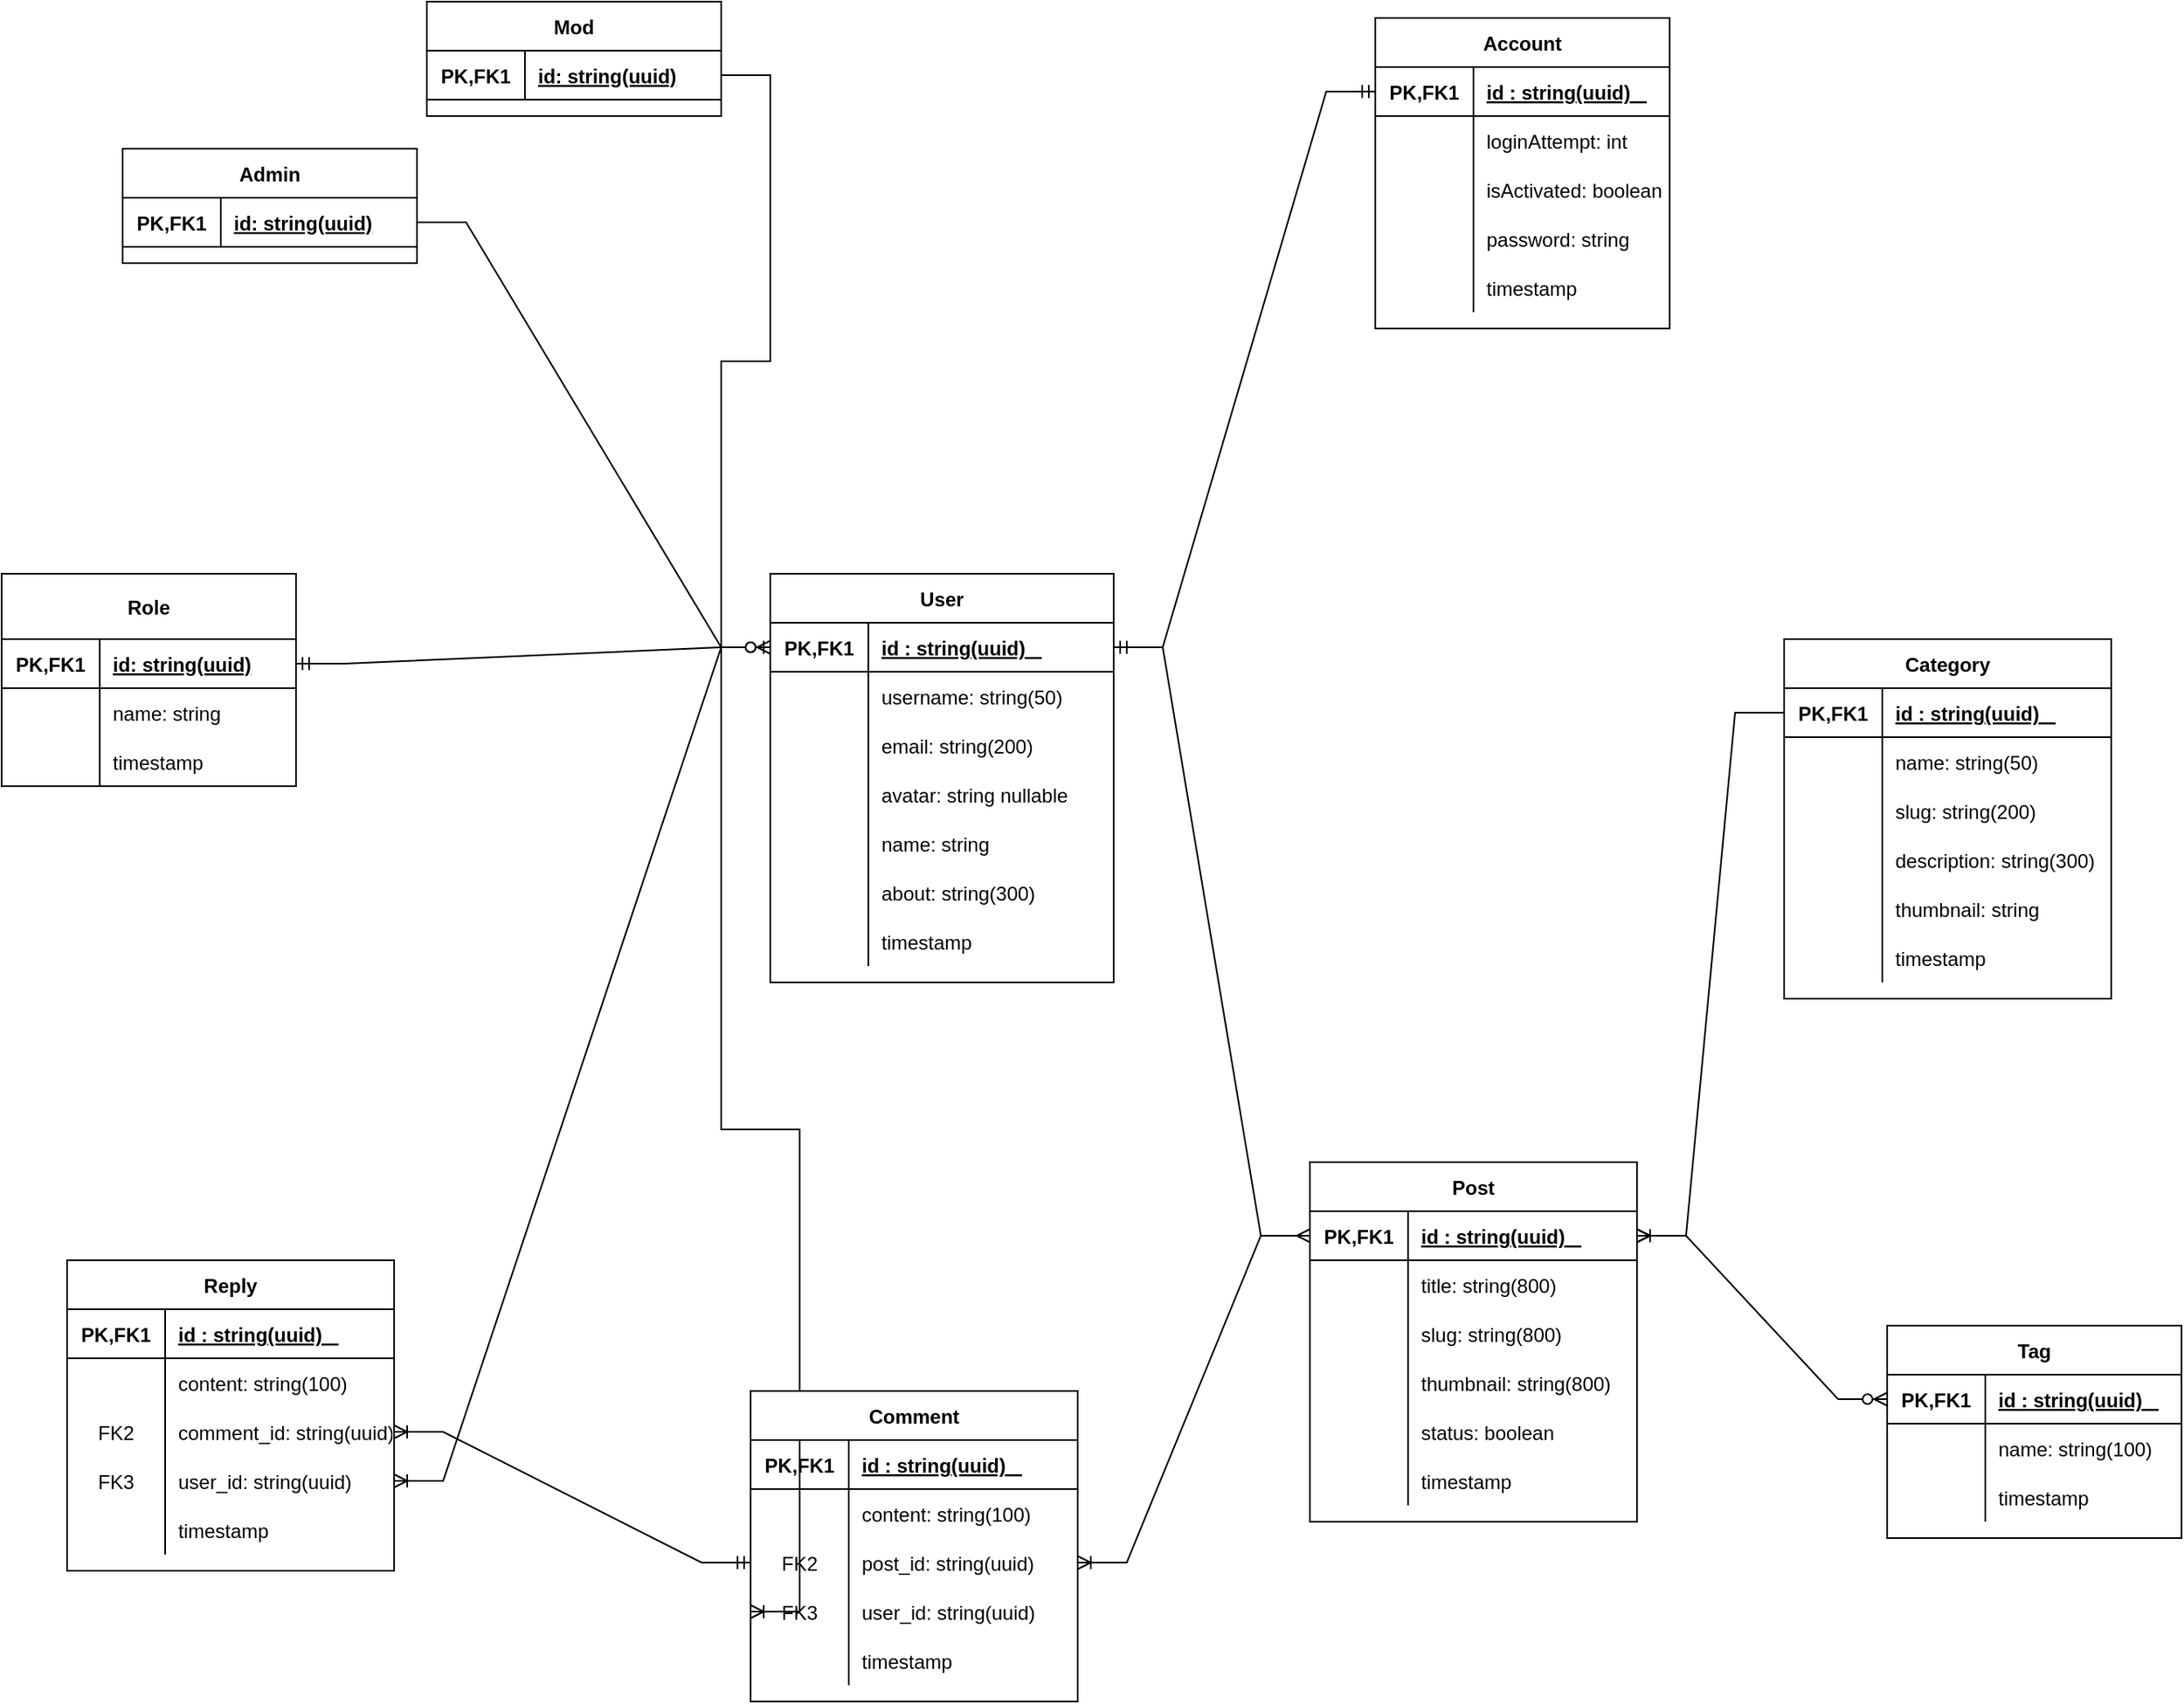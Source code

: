 <mxfile version="15.4.3" type="github">
  <diagram id="C5RBs43oDa-KdzZeNtuy" name="Auth">
    <mxGraphModel dx="253" dy="773" grid="1" gridSize="10" guides="1" tooltips="1" connect="1" arrows="1" fold="1" page="1" pageScale="1" pageWidth="1169" pageHeight="1654" background="none" math="0" shadow="0">
      <root>
        <mxCell id="WIyWlLk6GJQsqaUBKTNV-0" />
        <mxCell id="WIyWlLk6GJQsqaUBKTNV-1" parent="WIyWlLk6GJQsqaUBKTNV-0" />
        <mxCell id="zjkfAK5zAED2k3VXuYGm-22" value="" style="edgeStyle=entityRelationEdgeStyle;fontSize=12;html=1;endArrow=ERoneToMany;rounded=0;entryX=1;entryY=0.5;entryDx=0;entryDy=0;exitX=0;exitY=0.5;exitDx=0;exitDy=0;" parent="WIyWlLk6GJQsqaUBKTNV-1" target="OC72fkWqHozKOwmbeTeG-244" edge="1" source="OC72fkWqHozKOwmbeTeG-256">
          <mxGeometry width="100" height="100" relative="1" as="geometry">
            <mxPoint x="1940" y="770" as="sourcePoint" />
            <mxPoint x="1860" y="1150" as="targetPoint" />
          </mxGeometry>
        </mxCell>
        <mxCell id="zjkfAK5zAED2k3VXuYGm-23" value="" style="edgeStyle=entityRelationEdgeStyle;fontSize=12;html=1;endArrow=ERoneToMany;rounded=0;exitX=0;exitY=0.5;exitDx=0;exitDy=0;entryX=0;entryY=0.5;entryDx=0;entryDy=0;" parent="WIyWlLk6GJQsqaUBKTNV-1" source="OC72fkWqHozKOwmbeTeG-256" target="OC72fkWqHozKOwmbeTeG-228" edge="1">
          <mxGeometry width="100" height="100" relative="1" as="geometry">
            <mxPoint x="2128.96" y="878.208" as="sourcePoint" />
            <mxPoint x="2220" y="1350" as="targetPoint" />
          </mxGeometry>
        </mxCell>
        <mxCell id="zjkfAK5zAED2k3VXuYGm-24" value="" style="edgeStyle=entityRelationEdgeStyle;fontSize=12;html=1;endArrow=ERoneToMany;rounded=0;entryX=1;entryY=0.5;entryDx=0;entryDy=0;exitX=0;exitY=0.5;exitDx=0;exitDy=0;" parent="WIyWlLk6GJQsqaUBKTNV-1" source="OC72fkWqHozKOwmbeTeG-197" target="OC72fkWqHozKOwmbeTeG-225" edge="1">
          <mxGeometry width="100" height="100" relative="1" as="geometry">
            <mxPoint x="2440" y="1050" as="sourcePoint" />
            <mxPoint x="2361.76" y="1234.188" as="targetPoint" />
          </mxGeometry>
        </mxCell>
        <mxCell id="zjkfAK5zAED2k3VXuYGm-25" value="" style="edgeStyle=entityRelationEdgeStyle;fontSize=12;html=1;endArrow=ERoneToMany;startArrow=ERzeroToMany;rounded=0;entryX=1;entryY=0.5;entryDx=0;entryDy=0;exitX=0;exitY=0.5;exitDx=0;exitDy=0;" parent="WIyWlLk6GJQsqaUBKTNV-1" source="OC72fkWqHozKOwmbeTeG-184" target="OC72fkWqHozKOwmbeTeG-197" edge="1">
          <mxGeometry width="100" height="100" relative="1" as="geometry">
            <mxPoint x="2810" y="1163" as="sourcePoint" />
            <mxPoint x="2560" y="1117" as="targetPoint" />
          </mxGeometry>
        </mxCell>
        <mxCell id="zjkfAK5zAED2k3VXuYGm-26" value="" style="edgeStyle=entityRelationEdgeStyle;fontSize=12;html=1;endArrow=ERoneToMany;rounded=0;exitX=0;exitY=0.5;exitDx=0;exitDy=0;entryX=1;entryY=0.5;entryDx=0;entryDy=0;" parent="WIyWlLk6GJQsqaUBKTNV-1" source="OC72fkWqHozKOwmbeTeG-110" target="OC72fkWqHozKOwmbeTeG-197" edge="1">
          <mxGeometry width="100" height="100" relative="1" as="geometry">
            <mxPoint x="2750" y="835" as="sourcePoint" />
            <mxPoint x="2560" y="1091" as="targetPoint" />
          </mxGeometry>
        </mxCell>
        <mxCell id="zjkfAK5zAED2k3VXuYGm-27" value="" style="edgeStyle=entityRelationEdgeStyle;fontSize=12;html=1;endArrow=ERmany;rounded=0;exitX=1;exitY=0.5;exitDx=0;exitDy=0;entryX=0;entryY=0.5;entryDx=0;entryDy=0;" parent="WIyWlLk6GJQsqaUBKTNV-1" source="OC72fkWqHozKOwmbeTeG-256" target="OC72fkWqHozKOwmbeTeG-197" edge="1">
          <mxGeometry width="100" height="100" relative="1" as="geometry">
            <mxPoint x="2220" y="829" as="sourcePoint" />
            <mxPoint x="2485" y="1000" as="targetPoint" />
          </mxGeometry>
        </mxCell>
        <mxCell id="zjkfAK5zAED2k3VXuYGm-28" value="" style="edgeStyle=entityRelationEdgeStyle;fontSize=12;html=1;endArrow=ERzeroToOne;endFill=1;rounded=0;entryX=0;entryY=0.5;entryDx=0;entryDy=0;exitX=1;exitY=0.5;exitDx=0;exitDy=0;" parent="WIyWlLk6GJQsqaUBKTNV-1" source="OC72fkWqHozKOwmbeTeG-132" target="OC72fkWqHozKOwmbeTeG-256" edge="1">
          <mxGeometry width="100" height="100" relative="1" as="geometry">
            <mxPoint x="1920" y="415" as="sourcePoint" />
            <mxPoint x="2063.36" y="687.794" as="targetPoint" />
          </mxGeometry>
        </mxCell>
        <mxCell id="zjkfAK5zAED2k3VXuYGm-29" value="" style="edgeStyle=entityRelationEdgeStyle;fontSize=12;html=1;endArrow=ERzeroToOne;endFill=1;rounded=0;exitX=1;exitY=0.5;exitDx=0;exitDy=0;entryX=0;entryY=0.5;entryDx=0;entryDy=0;" parent="WIyWlLk6GJQsqaUBKTNV-1" source="OC72fkWqHozKOwmbeTeG-145" target="OC72fkWqHozKOwmbeTeG-256" edge="1">
          <mxGeometry width="100" height="100" relative="1" as="geometry">
            <mxPoint x="2160" y="380" as="sourcePoint" />
            <mxPoint x="2140" y="660" as="targetPoint" />
          </mxGeometry>
        </mxCell>
        <mxCell id="zjkfAK5zAED2k3VXuYGm-30" value="" style="edgeStyle=entityRelationEdgeStyle;fontSize=12;html=1;endArrow=ERmandOne;startArrow=ERmandOne;rounded=0;entryX=0;entryY=0.5;entryDx=0;entryDy=0;" parent="WIyWlLk6GJQsqaUBKTNV-1" source="OC72fkWqHozKOwmbeTeG-256" edge="1" target="OC72fkWqHozKOwmbeTeG-152">
          <mxGeometry width="100" height="100" relative="1" as="geometry">
            <mxPoint x="2221.76" y="738.208" as="sourcePoint" />
            <mxPoint x="2470" y="370" as="targetPoint" />
          </mxGeometry>
        </mxCell>
        <mxCell id="OC72fkWqHozKOwmbeTeG-26" value="" style="edgeStyle=entityRelationEdgeStyle;fontSize=12;html=1;endArrow=ERzeroToMany;startArrow=ERmandOne;rounded=0;exitX=1;exitY=0.5;exitDx=0;exitDy=0;entryX=0;entryY=0.5;entryDx=0;entryDy=0;" edge="1" parent="WIyWlLk6GJQsqaUBKTNV-1" source="OC72fkWqHozKOwmbeTeG-171" target="OC72fkWqHozKOwmbeTeG-256">
          <mxGeometry width="100" height="100" relative="1" as="geometry">
            <mxPoint x="1940" y="585" as="sourcePoint" />
            <mxPoint x="2060" y="699" as="targetPoint" />
          </mxGeometry>
        </mxCell>
        <mxCell id="OC72fkWqHozKOwmbeTeG-106" value="Category" style="shape=table;startSize=30;container=1;collapsible=1;childLayout=tableLayout;fixedRows=1;rowLines=0;fontStyle=1;align=center;resizeLast=1;" vertex="1" parent="WIyWlLk6GJQsqaUBKTNV-1">
          <mxGeometry x="2770" y="650" width="200" height="220" as="geometry" />
        </mxCell>
        <mxCell id="OC72fkWqHozKOwmbeTeG-110" value="" style="shape=partialRectangle;collapsible=0;dropTarget=0;pointerEvents=0;fillColor=none;top=0;left=0;bottom=1;right=0;points=[[0,0.5],[1,0.5]];portConstraint=eastwest;" vertex="1" parent="OC72fkWqHozKOwmbeTeG-106">
          <mxGeometry y="30" width="200" height="30" as="geometry" />
        </mxCell>
        <mxCell id="OC72fkWqHozKOwmbeTeG-111" value="PK,FK1" style="shape=partialRectangle;connectable=0;fillColor=none;top=0;left=0;bottom=0;right=0;fontStyle=1;overflow=hidden;" vertex="1" parent="OC72fkWqHozKOwmbeTeG-110">
          <mxGeometry width="60" height="30" as="geometry">
            <mxRectangle width="60" height="30" as="alternateBounds" />
          </mxGeometry>
        </mxCell>
        <mxCell id="OC72fkWqHozKOwmbeTeG-112" value="id : string(uuid)   " style="shape=partialRectangle;connectable=0;fillColor=none;top=0;left=0;bottom=0;right=0;align=left;spacingLeft=6;fontStyle=5;overflow=hidden;" vertex="1" parent="OC72fkWqHozKOwmbeTeG-110">
          <mxGeometry x="60" width="140" height="30" as="geometry">
            <mxRectangle width="140" height="30" as="alternateBounds" />
          </mxGeometry>
        </mxCell>
        <mxCell id="OC72fkWqHozKOwmbeTeG-113" value="" style="shape=partialRectangle;collapsible=0;dropTarget=0;pointerEvents=0;fillColor=none;top=0;left=0;bottom=0;right=0;points=[[0,0.5],[1,0.5]];portConstraint=eastwest;" vertex="1" parent="OC72fkWqHozKOwmbeTeG-106">
          <mxGeometry y="60" width="200" height="30" as="geometry" />
        </mxCell>
        <mxCell id="OC72fkWqHozKOwmbeTeG-114" value="" style="shape=partialRectangle;connectable=0;fillColor=none;top=0;left=0;bottom=0;right=0;editable=1;overflow=hidden;" vertex="1" parent="OC72fkWqHozKOwmbeTeG-113">
          <mxGeometry width="60" height="30" as="geometry">
            <mxRectangle width="60" height="30" as="alternateBounds" />
          </mxGeometry>
        </mxCell>
        <mxCell id="OC72fkWqHozKOwmbeTeG-115" value="name: string(50)" style="shape=partialRectangle;connectable=0;fillColor=none;top=0;left=0;bottom=0;right=0;align=left;spacingLeft=6;overflow=hidden;" vertex="1" parent="OC72fkWqHozKOwmbeTeG-113">
          <mxGeometry x="60" width="140" height="30" as="geometry">
            <mxRectangle width="140" height="30" as="alternateBounds" />
          </mxGeometry>
        </mxCell>
        <mxCell id="OC72fkWqHozKOwmbeTeG-116" value="" style="shape=partialRectangle;collapsible=0;dropTarget=0;pointerEvents=0;fillColor=none;top=0;left=0;bottom=0;right=0;points=[[0,0.5],[1,0.5]];portConstraint=eastwest;" vertex="1" parent="OC72fkWqHozKOwmbeTeG-106">
          <mxGeometry y="90" width="200" height="30" as="geometry" />
        </mxCell>
        <mxCell id="OC72fkWqHozKOwmbeTeG-117" value="" style="shape=partialRectangle;connectable=0;fillColor=none;top=0;left=0;bottom=0;right=0;editable=1;overflow=hidden;" vertex="1" parent="OC72fkWqHozKOwmbeTeG-116">
          <mxGeometry width="60" height="30" as="geometry">
            <mxRectangle width="60" height="30" as="alternateBounds" />
          </mxGeometry>
        </mxCell>
        <mxCell id="OC72fkWqHozKOwmbeTeG-118" value="slug: string(200)" style="shape=partialRectangle;connectable=0;fillColor=none;top=0;left=0;bottom=0;right=0;align=left;spacingLeft=6;overflow=hidden;" vertex="1" parent="OC72fkWqHozKOwmbeTeG-116">
          <mxGeometry x="60" width="140" height="30" as="geometry">
            <mxRectangle width="140" height="30" as="alternateBounds" />
          </mxGeometry>
        </mxCell>
        <mxCell id="OC72fkWqHozKOwmbeTeG-119" value="" style="shape=partialRectangle;collapsible=0;dropTarget=0;pointerEvents=0;fillColor=none;top=0;left=0;bottom=0;right=0;points=[[0,0.5],[1,0.5]];portConstraint=eastwest;" vertex="1" parent="OC72fkWqHozKOwmbeTeG-106">
          <mxGeometry y="120" width="200" height="30" as="geometry" />
        </mxCell>
        <mxCell id="OC72fkWqHozKOwmbeTeG-120" value="" style="shape=partialRectangle;connectable=0;fillColor=none;top=0;left=0;bottom=0;right=0;editable=1;overflow=hidden;" vertex="1" parent="OC72fkWqHozKOwmbeTeG-119">
          <mxGeometry width="60" height="30" as="geometry">
            <mxRectangle width="60" height="30" as="alternateBounds" />
          </mxGeometry>
        </mxCell>
        <mxCell id="OC72fkWqHozKOwmbeTeG-121" value="description: string(300)" style="shape=partialRectangle;connectable=0;fillColor=none;top=0;left=0;bottom=0;right=0;align=left;spacingLeft=6;overflow=hidden;" vertex="1" parent="OC72fkWqHozKOwmbeTeG-119">
          <mxGeometry x="60" width="140" height="30" as="geometry">
            <mxRectangle width="140" height="30" as="alternateBounds" />
          </mxGeometry>
        </mxCell>
        <mxCell id="OC72fkWqHozKOwmbeTeG-122" value="" style="shape=partialRectangle;collapsible=0;dropTarget=0;pointerEvents=0;fillColor=none;top=0;left=0;bottom=0;right=0;points=[[0,0.5],[1,0.5]];portConstraint=eastwest;" vertex="1" parent="OC72fkWqHozKOwmbeTeG-106">
          <mxGeometry y="150" width="200" height="30" as="geometry" />
        </mxCell>
        <mxCell id="OC72fkWqHozKOwmbeTeG-123" value="" style="shape=partialRectangle;connectable=0;fillColor=none;top=0;left=0;bottom=0;right=0;editable=1;overflow=hidden;" vertex="1" parent="OC72fkWqHozKOwmbeTeG-122">
          <mxGeometry width="60" height="30" as="geometry">
            <mxRectangle width="60" height="30" as="alternateBounds" />
          </mxGeometry>
        </mxCell>
        <mxCell id="OC72fkWqHozKOwmbeTeG-124" value="thumbnail: string" style="shape=partialRectangle;connectable=0;fillColor=none;top=0;left=0;bottom=0;right=0;align=left;spacingLeft=6;overflow=hidden;" vertex="1" parent="OC72fkWqHozKOwmbeTeG-122">
          <mxGeometry x="60" width="140" height="30" as="geometry">
            <mxRectangle width="140" height="30" as="alternateBounds" />
          </mxGeometry>
        </mxCell>
        <mxCell id="OC72fkWqHozKOwmbeTeG-125" value="" style="shape=partialRectangle;collapsible=0;dropTarget=0;pointerEvents=0;fillColor=none;top=0;left=0;bottom=0;right=0;points=[[0,0.5],[1,0.5]];portConstraint=eastwest;" vertex="1" parent="OC72fkWqHozKOwmbeTeG-106">
          <mxGeometry y="180" width="200" height="30" as="geometry" />
        </mxCell>
        <mxCell id="OC72fkWqHozKOwmbeTeG-126" value="" style="shape=partialRectangle;connectable=0;fillColor=none;top=0;left=0;bottom=0;right=0;editable=1;overflow=hidden;" vertex="1" parent="OC72fkWqHozKOwmbeTeG-125">
          <mxGeometry width="60" height="30" as="geometry">
            <mxRectangle width="60" height="30" as="alternateBounds" />
          </mxGeometry>
        </mxCell>
        <mxCell id="OC72fkWqHozKOwmbeTeG-127" value="timestamp" style="shape=partialRectangle;connectable=0;fillColor=none;top=0;left=0;bottom=0;right=0;align=left;spacingLeft=6;overflow=hidden;" vertex="1" parent="OC72fkWqHozKOwmbeTeG-125">
          <mxGeometry x="60" width="140" height="30" as="geometry">
            <mxRectangle width="140" height="30" as="alternateBounds" />
          </mxGeometry>
        </mxCell>
        <mxCell id="OC72fkWqHozKOwmbeTeG-128" value="Admin" style="shape=table;startSize=30;container=1;collapsible=1;childLayout=tableLayout;fixedRows=1;rowLines=0;fontStyle=1;align=center;resizeLast=1;" vertex="1" parent="WIyWlLk6GJQsqaUBKTNV-1">
          <mxGeometry x="1754" y="350" width="180" height="70" as="geometry" />
        </mxCell>
        <mxCell id="OC72fkWqHozKOwmbeTeG-132" value="" style="shape=partialRectangle;collapsible=0;dropTarget=0;pointerEvents=0;fillColor=none;top=0;left=0;bottom=1;right=0;points=[[0,0.5],[1,0.5]];portConstraint=eastwest;" vertex="1" parent="OC72fkWqHozKOwmbeTeG-128">
          <mxGeometry y="30" width="180" height="30" as="geometry" />
        </mxCell>
        <mxCell id="OC72fkWqHozKOwmbeTeG-133" value="PK,FK1" style="shape=partialRectangle;connectable=0;fillColor=none;top=0;left=0;bottom=0;right=0;fontStyle=1;overflow=hidden;" vertex="1" parent="OC72fkWqHozKOwmbeTeG-132">
          <mxGeometry width="60" height="30" as="geometry">
            <mxRectangle width="60" height="30" as="alternateBounds" />
          </mxGeometry>
        </mxCell>
        <mxCell id="OC72fkWqHozKOwmbeTeG-134" value="id: string(uuid)" style="shape=partialRectangle;connectable=0;fillColor=none;top=0;left=0;bottom=0;right=0;align=left;spacingLeft=6;fontStyle=5;overflow=hidden;" vertex="1" parent="OC72fkWqHozKOwmbeTeG-132">
          <mxGeometry x="60" width="120" height="30" as="geometry">
            <mxRectangle width="120" height="30" as="alternateBounds" />
          </mxGeometry>
        </mxCell>
        <mxCell id="OC72fkWqHozKOwmbeTeG-144" value="Mod" style="shape=table;startSize=30;container=1;collapsible=1;childLayout=tableLayout;fixedRows=1;rowLines=0;fontStyle=1;align=center;resizeLast=1;" vertex="1" parent="WIyWlLk6GJQsqaUBKTNV-1">
          <mxGeometry x="1940" y="260" width="180" height="70" as="geometry" />
        </mxCell>
        <mxCell id="OC72fkWqHozKOwmbeTeG-145" value="" style="shape=partialRectangle;collapsible=0;dropTarget=0;pointerEvents=0;fillColor=none;top=0;left=0;bottom=1;right=0;points=[[0,0.5],[1,0.5]];portConstraint=eastwest;" vertex="1" parent="OC72fkWqHozKOwmbeTeG-144">
          <mxGeometry y="30" width="180" height="30" as="geometry" />
        </mxCell>
        <mxCell id="OC72fkWqHozKOwmbeTeG-146" value="PK,FK1" style="shape=partialRectangle;connectable=0;fillColor=none;top=0;left=0;bottom=0;right=0;fontStyle=1;overflow=hidden;" vertex="1" parent="OC72fkWqHozKOwmbeTeG-145">
          <mxGeometry width="60" height="30" as="geometry">
            <mxRectangle width="60" height="30" as="alternateBounds" />
          </mxGeometry>
        </mxCell>
        <mxCell id="OC72fkWqHozKOwmbeTeG-147" value="id: string(uuid)" style="shape=partialRectangle;connectable=0;fillColor=none;top=0;left=0;bottom=0;right=0;align=left;spacingLeft=6;fontStyle=5;overflow=hidden;" vertex="1" parent="OC72fkWqHozKOwmbeTeG-145">
          <mxGeometry x="60" width="120" height="30" as="geometry">
            <mxRectangle width="120" height="30" as="alternateBounds" />
          </mxGeometry>
        </mxCell>
        <mxCell id="OC72fkWqHozKOwmbeTeG-148" value="Account" style="shape=table;startSize=30;container=1;collapsible=1;childLayout=tableLayout;fixedRows=1;rowLines=0;fontStyle=1;align=center;resizeLast=1;" vertex="1" parent="WIyWlLk6GJQsqaUBKTNV-1">
          <mxGeometry x="2520" y="270" width="180" height="190" as="geometry" />
        </mxCell>
        <mxCell id="OC72fkWqHozKOwmbeTeG-152" value="" style="shape=partialRectangle;collapsible=0;dropTarget=0;pointerEvents=0;fillColor=none;top=0;left=0;bottom=1;right=0;points=[[0,0.5],[1,0.5]];portConstraint=eastwest;" vertex="1" parent="OC72fkWqHozKOwmbeTeG-148">
          <mxGeometry y="30" width="180" height="30" as="geometry" />
        </mxCell>
        <mxCell id="OC72fkWqHozKOwmbeTeG-153" value="PK,FK1" style="shape=partialRectangle;connectable=0;fillColor=none;top=0;left=0;bottom=0;right=0;fontStyle=1;overflow=hidden;" vertex="1" parent="OC72fkWqHozKOwmbeTeG-152">
          <mxGeometry width="60" height="30" as="geometry">
            <mxRectangle width="60" height="30" as="alternateBounds" />
          </mxGeometry>
        </mxCell>
        <mxCell id="OC72fkWqHozKOwmbeTeG-154" value="id : string(uuid)   " style="shape=partialRectangle;connectable=0;fillColor=none;top=0;left=0;bottom=0;right=0;align=left;spacingLeft=6;fontStyle=5;overflow=hidden;" vertex="1" parent="OC72fkWqHozKOwmbeTeG-152">
          <mxGeometry x="60" width="120" height="30" as="geometry">
            <mxRectangle width="120" height="30" as="alternateBounds" />
          </mxGeometry>
        </mxCell>
        <mxCell id="OC72fkWqHozKOwmbeTeG-155" value="" style="shape=partialRectangle;collapsible=0;dropTarget=0;pointerEvents=0;fillColor=none;top=0;left=0;bottom=0;right=0;points=[[0,0.5],[1,0.5]];portConstraint=eastwest;" vertex="1" parent="OC72fkWqHozKOwmbeTeG-148">
          <mxGeometry y="60" width="180" height="30" as="geometry" />
        </mxCell>
        <mxCell id="OC72fkWqHozKOwmbeTeG-156" value="" style="shape=partialRectangle;connectable=0;fillColor=none;top=0;left=0;bottom=0;right=0;editable=1;overflow=hidden;" vertex="1" parent="OC72fkWqHozKOwmbeTeG-155">
          <mxGeometry width="60" height="30" as="geometry">
            <mxRectangle width="60" height="30" as="alternateBounds" />
          </mxGeometry>
        </mxCell>
        <mxCell id="OC72fkWqHozKOwmbeTeG-157" value="loginAttempt: int" style="shape=partialRectangle;connectable=0;fillColor=none;top=0;left=0;bottom=0;right=0;align=left;spacingLeft=6;overflow=hidden;" vertex="1" parent="OC72fkWqHozKOwmbeTeG-155">
          <mxGeometry x="60" width="120" height="30" as="geometry">
            <mxRectangle width="120" height="30" as="alternateBounds" />
          </mxGeometry>
        </mxCell>
        <mxCell id="OC72fkWqHozKOwmbeTeG-158" value="" style="shape=partialRectangle;collapsible=0;dropTarget=0;pointerEvents=0;fillColor=none;top=0;left=0;bottom=0;right=0;points=[[0,0.5],[1,0.5]];portConstraint=eastwest;" vertex="1" parent="OC72fkWqHozKOwmbeTeG-148">
          <mxGeometry y="90" width="180" height="30" as="geometry" />
        </mxCell>
        <mxCell id="OC72fkWqHozKOwmbeTeG-159" value="" style="shape=partialRectangle;connectable=0;fillColor=none;top=0;left=0;bottom=0;right=0;editable=1;overflow=hidden;" vertex="1" parent="OC72fkWqHozKOwmbeTeG-158">
          <mxGeometry width="60" height="30" as="geometry">
            <mxRectangle width="60" height="30" as="alternateBounds" />
          </mxGeometry>
        </mxCell>
        <mxCell id="OC72fkWqHozKOwmbeTeG-160" value="isActivated: boolean" style="shape=partialRectangle;connectable=0;fillColor=none;top=0;left=0;bottom=0;right=0;align=left;spacingLeft=6;overflow=hidden;" vertex="1" parent="OC72fkWqHozKOwmbeTeG-158">
          <mxGeometry x="60" width="120" height="30" as="geometry">
            <mxRectangle width="120" height="30" as="alternateBounds" />
          </mxGeometry>
        </mxCell>
        <mxCell id="OC72fkWqHozKOwmbeTeG-161" value="" style="shape=partialRectangle;collapsible=0;dropTarget=0;pointerEvents=0;fillColor=none;top=0;left=0;bottom=0;right=0;points=[[0,0.5],[1,0.5]];portConstraint=eastwest;" vertex="1" parent="OC72fkWqHozKOwmbeTeG-148">
          <mxGeometry y="120" width="180" height="30" as="geometry" />
        </mxCell>
        <mxCell id="OC72fkWqHozKOwmbeTeG-162" value="" style="shape=partialRectangle;connectable=0;fillColor=none;top=0;left=0;bottom=0;right=0;editable=1;overflow=hidden;" vertex="1" parent="OC72fkWqHozKOwmbeTeG-161">
          <mxGeometry width="60" height="30" as="geometry">
            <mxRectangle width="60" height="30" as="alternateBounds" />
          </mxGeometry>
        </mxCell>
        <mxCell id="OC72fkWqHozKOwmbeTeG-163" value="password: string" style="shape=partialRectangle;connectable=0;fillColor=none;top=0;left=0;bottom=0;right=0;align=left;spacingLeft=6;overflow=hidden;" vertex="1" parent="OC72fkWqHozKOwmbeTeG-161">
          <mxGeometry x="60" width="120" height="30" as="geometry">
            <mxRectangle width="120" height="30" as="alternateBounds" />
          </mxGeometry>
        </mxCell>
        <mxCell id="OC72fkWqHozKOwmbeTeG-164" value="" style="shape=partialRectangle;collapsible=0;dropTarget=0;pointerEvents=0;fillColor=none;top=0;left=0;bottom=0;right=0;points=[[0,0.5],[1,0.5]];portConstraint=eastwest;" vertex="1" parent="OC72fkWqHozKOwmbeTeG-148">
          <mxGeometry y="150" width="180" height="30" as="geometry" />
        </mxCell>
        <mxCell id="OC72fkWqHozKOwmbeTeG-165" value="" style="shape=partialRectangle;connectable=0;fillColor=none;top=0;left=0;bottom=0;right=0;editable=1;overflow=hidden;" vertex="1" parent="OC72fkWqHozKOwmbeTeG-164">
          <mxGeometry width="60" height="30" as="geometry">
            <mxRectangle width="60" height="30" as="alternateBounds" />
          </mxGeometry>
        </mxCell>
        <mxCell id="OC72fkWqHozKOwmbeTeG-166" value="timestamp" style="shape=partialRectangle;connectable=0;fillColor=none;top=0;left=0;bottom=0;right=0;align=left;spacingLeft=6;overflow=hidden;" vertex="1" parent="OC72fkWqHozKOwmbeTeG-164">
          <mxGeometry x="60" width="120" height="30" as="geometry">
            <mxRectangle width="120" height="30" as="alternateBounds" />
          </mxGeometry>
        </mxCell>
        <mxCell id="OC72fkWqHozKOwmbeTeG-167" value="Role" style="shape=table;startSize=40;container=1;collapsible=1;childLayout=tableLayout;fixedRows=1;rowLines=0;fontStyle=1;align=center;resizeLast=1;" vertex="1" parent="WIyWlLk6GJQsqaUBKTNV-1">
          <mxGeometry x="1680" y="610" width="180" height="130" as="geometry" />
        </mxCell>
        <mxCell id="OC72fkWqHozKOwmbeTeG-171" value="" style="shape=partialRectangle;collapsible=0;dropTarget=0;pointerEvents=0;fillColor=none;top=0;left=0;bottom=1;right=0;points=[[0,0.5],[1,0.5]];portConstraint=eastwest;" vertex="1" parent="OC72fkWqHozKOwmbeTeG-167">
          <mxGeometry y="40" width="180" height="30" as="geometry" />
        </mxCell>
        <mxCell id="OC72fkWqHozKOwmbeTeG-172" value="PK,FK1" style="shape=partialRectangle;connectable=0;fillColor=none;top=0;left=0;bottom=0;right=0;fontStyle=1;overflow=hidden;" vertex="1" parent="OC72fkWqHozKOwmbeTeG-171">
          <mxGeometry width="60" height="30" as="geometry">
            <mxRectangle width="60" height="30" as="alternateBounds" />
          </mxGeometry>
        </mxCell>
        <mxCell id="OC72fkWqHozKOwmbeTeG-173" value="id: string(uuid)" style="shape=partialRectangle;connectable=0;fillColor=none;top=0;left=0;bottom=0;right=0;align=left;spacingLeft=6;fontStyle=5;overflow=hidden;" vertex="1" parent="OC72fkWqHozKOwmbeTeG-171">
          <mxGeometry x="60" width="120" height="30" as="geometry">
            <mxRectangle width="120" height="30" as="alternateBounds" />
          </mxGeometry>
        </mxCell>
        <mxCell id="OC72fkWqHozKOwmbeTeG-174" value="" style="shape=partialRectangle;collapsible=0;dropTarget=0;pointerEvents=0;fillColor=none;top=0;left=0;bottom=0;right=0;points=[[0,0.5],[1,0.5]];portConstraint=eastwest;" vertex="1" parent="OC72fkWqHozKOwmbeTeG-167">
          <mxGeometry y="70" width="180" height="30" as="geometry" />
        </mxCell>
        <mxCell id="OC72fkWqHozKOwmbeTeG-175" value="" style="shape=partialRectangle;connectable=0;fillColor=none;top=0;left=0;bottom=0;right=0;editable=1;overflow=hidden;" vertex="1" parent="OC72fkWqHozKOwmbeTeG-174">
          <mxGeometry width="60" height="30" as="geometry">
            <mxRectangle width="60" height="30" as="alternateBounds" />
          </mxGeometry>
        </mxCell>
        <mxCell id="OC72fkWqHozKOwmbeTeG-176" value="name: string" style="shape=partialRectangle;connectable=0;fillColor=none;top=0;left=0;bottom=0;right=0;align=left;spacingLeft=6;overflow=hidden;" vertex="1" parent="OC72fkWqHozKOwmbeTeG-174">
          <mxGeometry x="60" width="120" height="30" as="geometry">
            <mxRectangle width="120" height="30" as="alternateBounds" />
          </mxGeometry>
        </mxCell>
        <mxCell id="OC72fkWqHozKOwmbeTeG-177" value="" style="shape=partialRectangle;collapsible=0;dropTarget=0;pointerEvents=0;fillColor=none;top=0;left=0;bottom=0;right=0;points=[[0,0.5],[1,0.5]];portConstraint=eastwest;" vertex="1" parent="OC72fkWqHozKOwmbeTeG-167">
          <mxGeometry y="100" width="180" height="30" as="geometry" />
        </mxCell>
        <mxCell id="OC72fkWqHozKOwmbeTeG-178" value="" style="shape=partialRectangle;connectable=0;fillColor=none;top=0;left=0;bottom=0;right=0;editable=1;overflow=hidden;" vertex="1" parent="OC72fkWqHozKOwmbeTeG-177">
          <mxGeometry width="60" height="30" as="geometry">
            <mxRectangle width="60" height="30" as="alternateBounds" />
          </mxGeometry>
        </mxCell>
        <mxCell id="OC72fkWqHozKOwmbeTeG-179" value="timestamp" style="shape=partialRectangle;connectable=0;fillColor=none;top=0;left=0;bottom=0;right=0;align=left;spacingLeft=6;overflow=hidden;" vertex="1" parent="OC72fkWqHozKOwmbeTeG-177">
          <mxGeometry x="60" width="120" height="30" as="geometry">
            <mxRectangle width="120" height="30" as="alternateBounds" />
          </mxGeometry>
        </mxCell>
        <mxCell id="OC72fkWqHozKOwmbeTeG-180" value="Tag" style="shape=table;startSize=30;container=1;collapsible=1;childLayout=tableLayout;fixedRows=1;rowLines=0;fontStyle=1;align=center;resizeLast=1;" vertex="1" parent="WIyWlLk6GJQsqaUBKTNV-1">
          <mxGeometry x="2833" y="1070" width="180" height="130" as="geometry" />
        </mxCell>
        <mxCell id="OC72fkWqHozKOwmbeTeG-184" value="" style="shape=partialRectangle;collapsible=0;dropTarget=0;pointerEvents=0;fillColor=none;top=0;left=0;bottom=1;right=0;points=[[0,0.5],[1,0.5]];portConstraint=eastwest;" vertex="1" parent="OC72fkWqHozKOwmbeTeG-180">
          <mxGeometry y="30" width="180" height="30" as="geometry" />
        </mxCell>
        <mxCell id="OC72fkWqHozKOwmbeTeG-185" value="PK,FK1" style="shape=partialRectangle;connectable=0;fillColor=none;top=0;left=0;bottom=0;right=0;fontStyle=1;overflow=hidden;" vertex="1" parent="OC72fkWqHozKOwmbeTeG-184">
          <mxGeometry width="60" height="30" as="geometry">
            <mxRectangle width="60" height="30" as="alternateBounds" />
          </mxGeometry>
        </mxCell>
        <mxCell id="OC72fkWqHozKOwmbeTeG-186" value="id : string(uuid)   " style="shape=partialRectangle;connectable=0;fillColor=none;top=0;left=0;bottom=0;right=0;align=left;spacingLeft=6;fontStyle=5;overflow=hidden;" vertex="1" parent="OC72fkWqHozKOwmbeTeG-184">
          <mxGeometry x="60" width="120" height="30" as="geometry">
            <mxRectangle width="120" height="30" as="alternateBounds" />
          </mxGeometry>
        </mxCell>
        <mxCell id="OC72fkWqHozKOwmbeTeG-187" value="" style="shape=partialRectangle;collapsible=0;dropTarget=0;pointerEvents=0;fillColor=none;top=0;left=0;bottom=0;right=0;points=[[0,0.5],[1,0.5]];portConstraint=eastwest;" vertex="1" parent="OC72fkWqHozKOwmbeTeG-180">
          <mxGeometry y="60" width="180" height="30" as="geometry" />
        </mxCell>
        <mxCell id="OC72fkWqHozKOwmbeTeG-188" value="" style="shape=partialRectangle;connectable=0;fillColor=none;top=0;left=0;bottom=0;right=0;editable=1;overflow=hidden;" vertex="1" parent="OC72fkWqHozKOwmbeTeG-187">
          <mxGeometry width="60" height="30" as="geometry">
            <mxRectangle width="60" height="30" as="alternateBounds" />
          </mxGeometry>
        </mxCell>
        <mxCell id="OC72fkWqHozKOwmbeTeG-189" value="name: string(100)" style="shape=partialRectangle;connectable=0;fillColor=none;top=0;left=0;bottom=0;right=0;align=left;spacingLeft=6;overflow=hidden;" vertex="1" parent="OC72fkWqHozKOwmbeTeG-187">
          <mxGeometry x="60" width="120" height="30" as="geometry">
            <mxRectangle width="120" height="30" as="alternateBounds" />
          </mxGeometry>
        </mxCell>
        <mxCell id="OC72fkWqHozKOwmbeTeG-190" value="" style="shape=partialRectangle;collapsible=0;dropTarget=0;pointerEvents=0;fillColor=none;top=0;left=0;bottom=0;right=0;points=[[0,0.5],[1,0.5]];portConstraint=eastwest;" vertex="1" parent="OC72fkWqHozKOwmbeTeG-180">
          <mxGeometry y="90" width="180" height="30" as="geometry" />
        </mxCell>
        <mxCell id="OC72fkWqHozKOwmbeTeG-191" value="" style="shape=partialRectangle;connectable=0;fillColor=none;top=0;left=0;bottom=0;right=0;editable=1;overflow=hidden;" vertex="1" parent="OC72fkWqHozKOwmbeTeG-190">
          <mxGeometry width="60" height="30" as="geometry">
            <mxRectangle width="60" height="30" as="alternateBounds" />
          </mxGeometry>
        </mxCell>
        <mxCell id="OC72fkWqHozKOwmbeTeG-192" value="timestamp" style="shape=partialRectangle;connectable=0;fillColor=none;top=0;left=0;bottom=0;right=0;align=left;spacingLeft=6;overflow=hidden;" vertex="1" parent="OC72fkWqHozKOwmbeTeG-190">
          <mxGeometry x="60" width="120" height="30" as="geometry">
            <mxRectangle width="120" height="30" as="alternateBounds" />
          </mxGeometry>
        </mxCell>
        <mxCell id="OC72fkWqHozKOwmbeTeG-193" value="Post" style="shape=table;startSize=30;container=1;collapsible=1;childLayout=tableLayout;fixedRows=1;rowLines=0;fontStyle=1;align=center;resizeLast=1;" vertex="1" parent="WIyWlLk6GJQsqaUBKTNV-1">
          <mxGeometry x="2480" y="970" width="200" height="220" as="geometry" />
        </mxCell>
        <mxCell id="OC72fkWqHozKOwmbeTeG-197" value="" style="shape=partialRectangle;collapsible=0;dropTarget=0;pointerEvents=0;fillColor=none;top=0;left=0;bottom=1;right=0;points=[[0,0.5],[1,0.5]];portConstraint=eastwest;" vertex="1" parent="OC72fkWqHozKOwmbeTeG-193">
          <mxGeometry y="30" width="200" height="30" as="geometry" />
        </mxCell>
        <mxCell id="OC72fkWqHozKOwmbeTeG-198" value="PK,FK1" style="shape=partialRectangle;connectable=0;fillColor=none;top=0;left=0;bottom=0;right=0;fontStyle=1;overflow=hidden;" vertex="1" parent="OC72fkWqHozKOwmbeTeG-197">
          <mxGeometry width="60" height="30" as="geometry">
            <mxRectangle width="60" height="30" as="alternateBounds" />
          </mxGeometry>
        </mxCell>
        <mxCell id="OC72fkWqHozKOwmbeTeG-199" value="id : string(uuid)   " style="shape=partialRectangle;connectable=0;fillColor=none;top=0;left=0;bottom=0;right=0;align=left;spacingLeft=6;fontStyle=5;overflow=hidden;" vertex="1" parent="OC72fkWqHozKOwmbeTeG-197">
          <mxGeometry x="60" width="140" height="30" as="geometry">
            <mxRectangle width="140" height="30" as="alternateBounds" />
          </mxGeometry>
        </mxCell>
        <mxCell id="OC72fkWqHozKOwmbeTeG-200" value="" style="shape=partialRectangle;collapsible=0;dropTarget=0;pointerEvents=0;fillColor=none;top=0;left=0;bottom=0;right=0;points=[[0,0.5],[1,0.5]];portConstraint=eastwest;" vertex="1" parent="OC72fkWqHozKOwmbeTeG-193">
          <mxGeometry y="60" width="200" height="30" as="geometry" />
        </mxCell>
        <mxCell id="OC72fkWqHozKOwmbeTeG-201" value="" style="shape=partialRectangle;connectable=0;fillColor=none;top=0;left=0;bottom=0;right=0;editable=1;overflow=hidden;" vertex="1" parent="OC72fkWqHozKOwmbeTeG-200">
          <mxGeometry width="60" height="30" as="geometry">
            <mxRectangle width="60" height="30" as="alternateBounds" />
          </mxGeometry>
        </mxCell>
        <mxCell id="OC72fkWqHozKOwmbeTeG-202" value="title: string(800)" style="shape=partialRectangle;connectable=0;fillColor=none;top=0;left=0;bottom=0;right=0;align=left;spacingLeft=6;overflow=hidden;" vertex="1" parent="OC72fkWqHozKOwmbeTeG-200">
          <mxGeometry x="60" width="140" height="30" as="geometry">
            <mxRectangle width="140" height="30" as="alternateBounds" />
          </mxGeometry>
        </mxCell>
        <mxCell id="OC72fkWqHozKOwmbeTeG-203" value="" style="shape=partialRectangle;collapsible=0;dropTarget=0;pointerEvents=0;fillColor=none;top=0;left=0;bottom=0;right=0;points=[[0,0.5],[1,0.5]];portConstraint=eastwest;" vertex="1" parent="OC72fkWqHozKOwmbeTeG-193">
          <mxGeometry y="90" width="200" height="30" as="geometry" />
        </mxCell>
        <mxCell id="OC72fkWqHozKOwmbeTeG-204" value="" style="shape=partialRectangle;connectable=0;fillColor=none;top=0;left=0;bottom=0;right=0;editable=1;overflow=hidden;" vertex="1" parent="OC72fkWqHozKOwmbeTeG-203">
          <mxGeometry width="60" height="30" as="geometry">
            <mxRectangle width="60" height="30" as="alternateBounds" />
          </mxGeometry>
        </mxCell>
        <mxCell id="OC72fkWqHozKOwmbeTeG-205" value="slug: string(800)" style="shape=partialRectangle;connectable=0;fillColor=none;top=0;left=0;bottom=0;right=0;align=left;spacingLeft=6;overflow=hidden;" vertex="1" parent="OC72fkWqHozKOwmbeTeG-203">
          <mxGeometry x="60" width="140" height="30" as="geometry">
            <mxRectangle width="140" height="30" as="alternateBounds" />
          </mxGeometry>
        </mxCell>
        <mxCell id="OC72fkWqHozKOwmbeTeG-206" value="" style="shape=partialRectangle;collapsible=0;dropTarget=0;pointerEvents=0;fillColor=none;top=0;left=0;bottom=0;right=0;points=[[0,0.5],[1,0.5]];portConstraint=eastwest;" vertex="1" parent="OC72fkWqHozKOwmbeTeG-193">
          <mxGeometry y="120" width="200" height="30" as="geometry" />
        </mxCell>
        <mxCell id="OC72fkWqHozKOwmbeTeG-207" value="" style="shape=partialRectangle;connectable=0;fillColor=none;top=0;left=0;bottom=0;right=0;editable=1;overflow=hidden;" vertex="1" parent="OC72fkWqHozKOwmbeTeG-206">
          <mxGeometry width="60" height="30" as="geometry">
            <mxRectangle width="60" height="30" as="alternateBounds" />
          </mxGeometry>
        </mxCell>
        <mxCell id="OC72fkWqHozKOwmbeTeG-208" value="thumbnail: string(800)" style="shape=partialRectangle;connectable=0;fillColor=none;top=0;left=0;bottom=0;right=0;align=left;spacingLeft=6;overflow=hidden;" vertex="1" parent="OC72fkWqHozKOwmbeTeG-206">
          <mxGeometry x="60" width="140" height="30" as="geometry">
            <mxRectangle width="140" height="30" as="alternateBounds" />
          </mxGeometry>
        </mxCell>
        <mxCell id="OC72fkWqHozKOwmbeTeG-209" value="" style="shape=partialRectangle;collapsible=0;dropTarget=0;pointerEvents=0;fillColor=none;top=0;left=0;bottom=0;right=0;points=[[0,0.5],[1,0.5]];portConstraint=eastwest;" vertex="1" parent="OC72fkWqHozKOwmbeTeG-193">
          <mxGeometry y="150" width="200" height="30" as="geometry" />
        </mxCell>
        <mxCell id="OC72fkWqHozKOwmbeTeG-210" value="" style="shape=partialRectangle;connectable=0;fillColor=none;top=0;left=0;bottom=0;right=0;editable=1;overflow=hidden;" vertex="1" parent="OC72fkWqHozKOwmbeTeG-209">
          <mxGeometry width="60" height="30" as="geometry">
            <mxRectangle width="60" height="30" as="alternateBounds" />
          </mxGeometry>
        </mxCell>
        <mxCell id="OC72fkWqHozKOwmbeTeG-211" value="status: boolean" style="shape=partialRectangle;connectable=0;fillColor=none;top=0;left=0;bottom=0;right=0;align=left;spacingLeft=6;overflow=hidden;" vertex="1" parent="OC72fkWqHozKOwmbeTeG-209">
          <mxGeometry x="60" width="140" height="30" as="geometry">
            <mxRectangle width="140" height="30" as="alternateBounds" />
          </mxGeometry>
        </mxCell>
        <mxCell id="OC72fkWqHozKOwmbeTeG-212" value="" style="shape=partialRectangle;collapsible=0;dropTarget=0;pointerEvents=0;fillColor=none;top=0;left=0;bottom=0;right=0;points=[[0,0.5],[1,0.5]];portConstraint=eastwest;" vertex="1" parent="OC72fkWqHozKOwmbeTeG-193">
          <mxGeometry y="180" width="200" height="30" as="geometry" />
        </mxCell>
        <mxCell id="OC72fkWqHozKOwmbeTeG-213" value="" style="shape=partialRectangle;connectable=0;fillColor=none;top=0;left=0;bottom=0;right=0;editable=1;overflow=hidden;" vertex="1" parent="OC72fkWqHozKOwmbeTeG-212">
          <mxGeometry width="60" height="30" as="geometry">
            <mxRectangle width="60" height="30" as="alternateBounds" />
          </mxGeometry>
        </mxCell>
        <mxCell id="OC72fkWqHozKOwmbeTeG-214" value="timestamp" style="shape=partialRectangle;connectable=0;fillColor=none;top=0;left=0;bottom=0;right=0;align=left;spacingLeft=6;overflow=hidden;" vertex="1" parent="OC72fkWqHozKOwmbeTeG-212">
          <mxGeometry x="60" width="140" height="30" as="geometry">
            <mxRectangle width="140" height="30" as="alternateBounds" />
          </mxGeometry>
        </mxCell>
        <mxCell id="OC72fkWqHozKOwmbeTeG-215" value="Comment" style="shape=table;startSize=30;container=1;collapsible=1;childLayout=tableLayout;fixedRows=1;rowLines=0;fontStyle=1;align=center;resizeLast=1;" vertex="1" parent="WIyWlLk6GJQsqaUBKTNV-1">
          <mxGeometry x="2138" y="1110" width="200" height="190" as="geometry" />
        </mxCell>
        <mxCell id="OC72fkWqHozKOwmbeTeG-216" value="" style="shape=partialRectangle;collapsible=0;dropTarget=0;pointerEvents=0;fillColor=none;top=0;left=0;bottom=1;right=0;points=[[0,0.5],[1,0.5]];portConstraint=eastwest;" vertex="1" parent="OC72fkWqHozKOwmbeTeG-215">
          <mxGeometry y="30" width="200" height="30" as="geometry" />
        </mxCell>
        <mxCell id="OC72fkWqHozKOwmbeTeG-217" value="PK,FK1" style="shape=partialRectangle;connectable=0;fillColor=none;top=0;left=0;bottom=0;right=0;fontStyle=1;overflow=hidden;" vertex="1" parent="OC72fkWqHozKOwmbeTeG-216">
          <mxGeometry width="60" height="30" as="geometry">
            <mxRectangle width="60" height="30" as="alternateBounds" />
          </mxGeometry>
        </mxCell>
        <mxCell id="OC72fkWqHozKOwmbeTeG-218" value="id : string(uuid)   " style="shape=partialRectangle;connectable=0;fillColor=none;top=0;left=0;bottom=0;right=0;align=left;spacingLeft=6;fontStyle=5;overflow=hidden;" vertex="1" parent="OC72fkWqHozKOwmbeTeG-216">
          <mxGeometry x="60" width="140" height="30" as="geometry">
            <mxRectangle width="140" height="30" as="alternateBounds" />
          </mxGeometry>
        </mxCell>
        <mxCell id="OC72fkWqHozKOwmbeTeG-222" value="" style="shape=partialRectangle;collapsible=0;dropTarget=0;pointerEvents=0;fillColor=none;top=0;left=0;bottom=0;right=0;points=[[0,0.5],[1,0.5]];portConstraint=eastwest;" vertex="1" parent="OC72fkWqHozKOwmbeTeG-215">
          <mxGeometry y="60" width="200" height="30" as="geometry" />
        </mxCell>
        <mxCell id="OC72fkWqHozKOwmbeTeG-223" value="" style="shape=partialRectangle;connectable=0;fillColor=none;top=0;left=0;bottom=0;right=0;editable=1;overflow=hidden;" vertex="1" parent="OC72fkWqHozKOwmbeTeG-222">
          <mxGeometry width="60" height="30" as="geometry">
            <mxRectangle width="60" height="30" as="alternateBounds" />
          </mxGeometry>
        </mxCell>
        <mxCell id="OC72fkWqHozKOwmbeTeG-224" value="content: string(100)" style="shape=partialRectangle;connectable=0;fillColor=none;top=0;left=0;bottom=0;right=0;align=left;spacingLeft=6;overflow=hidden;" vertex="1" parent="OC72fkWqHozKOwmbeTeG-222">
          <mxGeometry x="60" width="140" height="30" as="geometry">
            <mxRectangle width="140" height="30" as="alternateBounds" />
          </mxGeometry>
        </mxCell>
        <mxCell id="OC72fkWqHozKOwmbeTeG-225" value="" style="shape=partialRectangle;collapsible=0;dropTarget=0;pointerEvents=0;fillColor=none;top=0;left=0;bottom=0;right=0;points=[[0,0.5],[1,0.5]];portConstraint=eastwest;" vertex="1" parent="OC72fkWqHozKOwmbeTeG-215">
          <mxGeometry y="90" width="200" height="30" as="geometry" />
        </mxCell>
        <mxCell id="OC72fkWqHozKOwmbeTeG-226" value="FK2" style="shape=partialRectangle;connectable=0;fillColor=none;top=0;left=0;bottom=0;right=0;editable=1;overflow=hidden;" vertex="1" parent="OC72fkWqHozKOwmbeTeG-225">
          <mxGeometry width="60" height="30" as="geometry">
            <mxRectangle width="60" height="30" as="alternateBounds" />
          </mxGeometry>
        </mxCell>
        <mxCell id="OC72fkWqHozKOwmbeTeG-227" value="post_id: string(uuid)" style="shape=partialRectangle;connectable=0;fillColor=none;top=0;left=0;bottom=0;right=0;align=left;spacingLeft=6;overflow=hidden;" vertex="1" parent="OC72fkWqHozKOwmbeTeG-225">
          <mxGeometry x="60" width="140" height="30" as="geometry">
            <mxRectangle width="140" height="30" as="alternateBounds" />
          </mxGeometry>
        </mxCell>
        <mxCell id="OC72fkWqHozKOwmbeTeG-228" value="" style="shape=partialRectangle;collapsible=0;dropTarget=0;pointerEvents=0;fillColor=none;top=0;left=0;bottom=0;right=0;points=[[0,0.5],[1,0.5]];portConstraint=eastwest;" vertex="1" parent="OC72fkWqHozKOwmbeTeG-215">
          <mxGeometry y="120" width="200" height="30" as="geometry" />
        </mxCell>
        <mxCell id="OC72fkWqHozKOwmbeTeG-229" value="FK3" style="shape=partialRectangle;connectable=0;fillColor=none;top=0;left=0;bottom=0;right=0;editable=1;overflow=hidden;" vertex="1" parent="OC72fkWqHozKOwmbeTeG-228">
          <mxGeometry width="60" height="30" as="geometry">
            <mxRectangle width="60" height="30" as="alternateBounds" />
          </mxGeometry>
        </mxCell>
        <mxCell id="OC72fkWqHozKOwmbeTeG-230" value="user_id: string(uuid)" style="shape=partialRectangle;connectable=0;fillColor=none;top=0;left=0;bottom=0;right=0;align=left;spacingLeft=6;overflow=hidden;" vertex="1" parent="OC72fkWqHozKOwmbeTeG-228">
          <mxGeometry x="60" width="140" height="30" as="geometry">
            <mxRectangle width="140" height="30" as="alternateBounds" />
          </mxGeometry>
        </mxCell>
        <mxCell id="OC72fkWqHozKOwmbeTeG-231" value="" style="shape=partialRectangle;collapsible=0;dropTarget=0;pointerEvents=0;fillColor=none;top=0;left=0;bottom=0;right=0;points=[[0,0.5],[1,0.5]];portConstraint=eastwest;" vertex="1" parent="OC72fkWqHozKOwmbeTeG-215">
          <mxGeometry y="150" width="200" height="30" as="geometry" />
        </mxCell>
        <mxCell id="OC72fkWqHozKOwmbeTeG-232" value="" style="shape=partialRectangle;connectable=0;fillColor=none;top=0;left=0;bottom=0;right=0;editable=1;overflow=hidden;" vertex="1" parent="OC72fkWqHozKOwmbeTeG-231">
          <mxGeometry width="60" height="30" as="geometry">
            <mxRectangle width="60" height="30" as="alternateBounds" />
          </mxGeometry>
        </mxCell>
        <mxCell id="OC72fkWqHozKOwmbeTeG-233" value="timestamp" style="shape=partialRectangle;connectable=0;fillColor=none;top=0;left=0;bottom=0;right=0;align=left;spacingLeft=6;overflow=hidden;" vertex="1" parent="OC72fkWqHozKOwmbeTeG-231">
          <mxGeometry x="60" width="140" height="30" as="geometry">
            <mxRectangle width="140" height="30" as="alternateBounds" />
          </mxGeometry>
        </mxCell>
        <mxCell id="OC72fkWqHozKOwmbeTeG-234" value="Reply" style="shape=table;startSize=30;container=1;collapsible=1;childLayout=tableLayout;fixedRows=1;rowLines=0;fontStyle=1;align=center;resizeLast=1;" vertex="1" parent="WIyWlLk6GJQsqaUBKTNV-1">
          <mxGeometry x="1720" y="1030" width="200" height="190" as="geometry" />
        </mxCell>
        <mxCell id="OC72fkWqHozKOwmbeTeG-235" value="" style="shape=partialRectangle;collapsible=0;dropTarget=0;pointerEvents=0;fillColor=none;top=0;left=0;bottom=1;right=0;points=[[0,0.5],[1,0.5]];portConstraint=eastwest;" vertex="1" parent="OC72fkWqHozKOwmbeTeG-234">
          <mxGeometry y="30" width="200" height="30" as="geometry" />
        </mxCell>
        <mxCell id="OC72fkWqHozKOwmbeTeG-236" value="PK,FK1" style="shape=partialRectangle;connectable=0;fillColor=none;top=0;left=0;bottom=0;right=0;fontStyle=1;overflow=hidden;" vertex="1" parent="OC72fkWqHozKOwmbeTeG-235">
          <mxGeometry width="60" height="30" as="geometry">
            <mxRectangle width="60" height="30" as="alternateBounds" />
          </mxGeometry>
        </mxCell>
        <mxCell id="OC72fkWqHozKOwmbeTeG-237" value="id : string(uuid)   " style="shape=partialRectangle;connectable=0;fillColor=none;top=0;left=0;bottom=0;right=0;align=left;spacingLeft=6;fontStyle=5;overflow=hidden;" vertex="1" parent="OC72fkWqHozKOwmbeTeG-235">
          <mxGeometry x="60" width="140" height="30" as="geometry">
            <mxRectangle width="140" height="30" as="alternateBounds" />
          </mxGeometry>
        </mxCell>
        <mxCell id="OC72fkWqHozKOwmbeTeG-238" value="" style="shape=partialRectangle;collapsible=0;dropTarget=0;pointerEvents=0;fillColor=none;top=0;left=0;bottom=0;right=0;points=[[0,0.5],[1,0.5]];portConstraint=eastwest;" vertex="1" parent="OC72fkWqHozKOwmbeTeG-234">
          <mxGeometry y="60" width="200" height="30" as="geometry" />
        </mxCell>
        <mxCell id="OC72fkWqHozKOwmbeTeG-239" value="" style="shape=partialRectangle;connectable=0;fillColor=none;top=0;left=0;bottom=0;right=0;editable=1;overflow=hidden;" vertex="1" parent="OC72fkWqHozKOwmbeTeG-238">
          <mxGeometry width="60" height="30" as="geometry">
            <mxRectangle width="60" height="30" as="alternateBounds" />
          </mxGeometry>
        </mxCell>
        <mxCell id="OC72fkWqHozKOwmbeTeG-240" value="content: string(100)" style="shape=partialRectangle;connectable=0;fillColor=none;top=0;left=0;bottom=0;right=0;align=left;spacingLeft=6;overflow=hidden;" vertex="1" parent="OC72fkWqHozKOwmbeTeG-238">
          <mxGeometry x="60" width="140" height="30" as="geometry">
            <mxRectangle width="140" height="30" as="alternateBounds" />
          </mxGeometry>
        </mxCell>
        <mxCell id="OC72fkWqHozKOwmbeTeG-241" value="" style="shape=partialRectangle;collapsible=0;dropTarget=0;pointerEvents=0;fillColor=none;top=0;left=0;bottom=0;right=0;points=[[0,0.5],[1,0.5]];portConstraint=eastwest;" vertex="1" parent="OC72fkWqHozKOwmbeTeG-234">
          <mxGeometry y="90" width="200" height="30" as="geometry" />
        </mxCell>
        <mxCell id="OC72fkWqHozKOwmbeTeG-242" value="FK2" style="shape=partialRectangle;connectable=0;fillColor=none;top=0;left=0;bottom=0;right=0;editable=1;overflow=hidden;" vertex="1" parent="OC72fkWqHozKOwmbeTeG-241">
          <mxGeometry width="60" height="30" as="geometry">
            <mxRectangle width="60" height="30" as="alternateBounds" />
          </mxGeometry>
        </mxCell>
        <mxCell id="OC72fkWqHozKOwmbeTeG-243" value="comment_id: string(uuid)" style="shape=partialRectangle;connectable=0;fillColor=none;top=0;left=0;bottom=0;right=0;align=left;spacingLeft=6;overflow=hidden;" vertex="1" parent="OC72fkWqHozKOwmbeTeG-241">
          <mxGeometry x="60" width="140" height="30" as="geometry">
            <mxRectangle width="140" height="30" as="alternateBounds" />
          </mxGeometry>
        </mxCell>
        <mxCell id="OC72fkWqHozKOwmbeTeG-244" value="" style="shape=partialRectangle;collapsible=0;dropTarget=0;pointerEvents=0;fillColor=none;top=0;left=0;bottom=0;right=0;points=[[0,0.5],[1,0.5]];portConstraint=eastwest;" vertex="1" parent="OC72fkWqHozKOwmbeTeG-234">
          <mxGeometry y="120" width="200" height="30" as="geometry" />
        </mxCell>
        <mxCell id="OC72fkWqHozKOwmbeTeG-245" value="FK3" style="shape=partialRectangle;connectable=0;fillColor=none;top=0;left=0;bottom=0;right=0;editable=1;overflow=hidden;" vertex="1" parent="OC72fkWqHozKOwmbeTeG-244">
          <mxGeometry width="60" height="30" as="geometry">
            <mxRectangle width="60" height="30" as="alternateBounds" />
          </mxGeometry>
        </mxCell>
        <mxCell id="OC72fkWqHozKOwmbeTeG-246" value="user_id: string(uuid)" style="shape=partialRectangle;connectable=0;fillColor=none;top=0;left=0;bottom=0;right=0;align=left;spacingLeft=6;overflow=hidden;" vertex="1" parent="OC72fkWqHozKOwmbeTeG-244">
          <mxGeometry x="60" width="140" height="30" as="geometry">
            <mxRectangle width="140" height="30" as="alternateBounds" />
          </mxGeometry>
        </mxCell>
        <mxCell id="OC72fkWqHozKOwmbeTeG-247" value="" style="shape=partialRectangle;collapsible=0;dropTarget=0;pointerEvents=0;fillColor=none;top=0;left=0;bottom=0;right=0;points=[[0,0.5],[1,0.5]];portConstraint=eastwest;" vertex="1" parent="OC72fkWqHozKOwmbeTeG-234">
          <mxGeometry y="150" width="200" height="30" as="geometry" />
        </mxCell>
        <mxCell id="OC72fkWqHozKOwmbeTeG-248" value="" style="shape=partialRectangle;connectable=0;fillColor=none;top=0;left=0;bottom=0;right=0;editable=1;overflow=hidden;" vertex="1" parent="OC72fkWqHozKOwmbeTeG-247">
          <mxGeometry width="60" height="30" as="geometry">
            <mxRectangle width="60" height="30" as="alternateBounds" />
          </mxGeometry>
        </mxCell>
        <mxCell id="OC72fkWqHozKOwmbeTeG-249" value="timestamp" style="shape=partialRectangle;connectable=0;fillColor=none;top=0;left=0;bottom=0;right=0;align=left;spacingLeft=6;overflow=hidden;" vertex="1" parent="OC72fkWqHozKOwmbeTeG-247">
          <mxGeometry x="60" width="140" height="30" as="geometry">
            <mxRectangle width="140" height="30" as="alternateBounds" />
          </mxGeometry>
        </mxCell>
        <mxCell id="OC72fkWqHozKOwmbeTeG-251" value="" style="edgeStyle=entityRelationEdgeStyle;fontSize=12;html=1;endArrow=ERoneToMany;startArrow=ERmandOne;rounded=0;exitX=0;exitY=0.5;exitDx=0;exitDy=0;entryX=1;entryY=0.5;entryDx=0;entryDy=0;" edge="1" parent="WIyWlLk6GJQsqaUBKTNV-1" source="OC72fkWqHozKOwmbeTeG-225" target="OC72fkWqHozKOwmbeTeG-241">
          <mxGeometry width="100" height="100" relative="1" as="geometry">
            <mxPoint x="1934" y="1360" as="sourcePoint" />
            <mxPoint x="2034" y="1260" as="targetPoint" />
          </mxGeometry>
        </mxCell>
        <mxCell id="OC72fkWqHozKOwmbeTeG-252" value="User" style="shape=table;startSize=30;container=1;collapsible=1;childLayout=tableLayout;fixedRows=1;rowLines=0;fontStyle=1;align=center;resizeLast=1;" vertex="1" parent="WIyWlLk6GJQsqaUBKTNV-1">
          <mxGeometry x="2150" y="610" width="210" height="250" as="geometry" />
        </mxCell>
        <mxCell id="OC72fkWqHozKOwmbeTeG-256" value="" style="shape=partialRectangle;collapsible=0;dropTarget=0;pointerEvents=0;fillColor=none;top=0;left=0;bottom=1;right=0;points=[[0,0.5],[1,0.5]];portConstraint=eastwest;" vertex="1" parent="OC72fkWqHozKOwmbeTeG-252">
          <mxGeometry y="30" width="210" height="30" as="geometry" />
        </mxCell>
        <mxCell id="OC72fkWqHozKOwmbeTeG-257" value="PK,FK1" style="shape=partialRectangle;connectable=0;fillColor=none;top=0;left=0;bottom=0;right=0;fontStyle=1;overflow=hidden;" vertex="1" parent="OC72fkWqHozKOwmbeTeG-256">
          <mxGeometry width="60" height="30" as="geometry">
            <mxRectangle width="60" height="30" as="alternateBounds" />
          </mxGeometry>
        </mxCell>
        <mxCell id="OC72fkWqHozKOwmbeTeG-258" value="id : string(uuid)   " style="shape=partialRectangle;connectable=0;fillColor=none;top=0;left=0;bottom=0;right=0;align=left;spacingLeft=6;fontStyle=5;overflow=hidden;" vertex="1" parent="OC72fkWqHozKOwmbeTeG-256">
          <mxGeometry x="60" width="150" height="30" as="geometry">
            <mxRectangle width="150" height="30" as="alternateBounds" />
          </mxGeometry>
        </mxCell>
        <mxCell id="OC72fkWqHozKOwmbeTeG-259" value="" style="shape=partialRectangle;collapsible=0;dropTarget=0;pointerEvents=0;fillColor=none;top=0;left=0;bottom=0;right=0;points=[[0,0.5],[1,0.5]];portConstraint=eastwest;" vertex="1" parent="OC72fkWqHozKOwmbeTeG-252">
          <mxGeometry y="60" width="210" height="30" as="geometry" />
        </mxCell>
        <mxCell id="OC72fkWqHozKOwmbeTeG-260" value="" style="shape=partialRectangle;connectable=0;fillColor=none;top=0;left=0;bottom=0;right=0;editable=1;overflow=hidden;" vertex="1" parent="OC72fkWqHozKOwmbeTeG-259">
          <mxGeometry width="60" height="30" as="geometry">
            <mxRectangle width="60" height="30" as="alternateBounds" />
          </mxGeometry>
        </mxCell>
        <mxCell id="OC72fkWqHozKOwmbeTeG-261" value="username: string(50)" style="shape=partialRectangle;connectable=0;fillColor=none;top=0;left=0;bottom=0;right=0;align=left;spacingLeft=6;overflow=hidden;" vertex="1" parent="OC72fkWqHozKOwmbeTeG-259">
          <mxGeometry x="60" width="150" height="30" as="geometry">
            <mxRectangle width="150" height="30" as="alternateBounds" />
          </mxGeometry>
        </mxCell>
        <mxCell id="OC72fkWqHozKOwmbeTeG-262" value="" style="shape=partialRectangle;collapsible=0;dropTarget=0;pointerEvents=0;fillColor=none;top=0;left=0;bottom=0;right=0;points=[[0,0.5],[1,0.5]];portConstraint=eastwest;" vertex="1" parent="OC72fkWqHozKOwmbeTeG-252">
          <mxGeometry y="90" width="210" height="30" as="geometry" />
        </mxCell>
        <mxCell id="OC72fkWqHozKOwmbeTeG-263" value="" style="shape=partialRectangle;connectable=0;fillColor=none;top=0;left=0;bottom=0;right=0;editable=1;overflow=hidden;" vertex="1" parent="OC72fkWqHozKOwmbeTeG-262">
          <mxGeometry width="60" height="30" as="geometry">
            <mxRectangle width="60" height="30" as="alternateBounds" />
          </mxGeometry>
        </mxCell>
        <mxCell id="OC72fkWqHozKOwmbeTeG-264" value="email: string(200)" style="shape=partialRectangle;connectable=0;fillColor=none;top=0;left=0;bottom=0;right=0;align=left;spacingLeft=6;overflow=hidden;" vertex="1" parent="OC72fkWqHozKOwmbeTeG-262">
          <mxGeometry x="60" width="150" height="30" as="geometry">
            <mxRectangle width="150" height="30" as="alternateBounds" />
          </mxGeometry>
        </mxCell>
        <mxCell id="OC72fkWqHozKOwmbeTeG-265" value="" style="shape=partialRectangle;collapsible=0;dropTarget=0;pointerEvents=0;fillColor=none;top=0;left=0;bottom=0;right=0;points=[[0,0.5],[1,0.5]];portConstraint=eastwest;" vertex="1" parent="OC72fkWqHozKOwmbeTeG-252">
          <mxGeometry y="120" width="210" height="30" as="geometry" />
        </mxCell>
        <mxCell id="OC72fkWqHozKOwmbeTeG-266" value="" style="shape=partialRectangle;connectable=0;fillColor=none;top=0;left=0;bottom=0;right=0;editable=1;overflow=hidden;" vertex="1" parent="OC72fkWqHozKOwmbeTeG-265">
          <mxGeometry width="60" height="30" as="geometry">
            <mxRectangle width="60" height="30" as="alternateBounds" />
          </mxGeometry>
        </mxCell>
        <mxCell id="OC72fkWqHozKOwmbeTeG-267" value="avatar: string nullable" style="shape=partialRectangle;connectable=0;fillColor=none;top=0;left=0;bottom=0;right=0;align=left;spacingLeft=6;overflow=hidden;" vertex="1" parent="OC72fkWqHozKOwmbeTeG-265">
          <mxGeometry x="60" width="150" height="30" as="geometry">
            <mxRectangle width="150" height="30" as="alternateBounds" />
          </mxGeometry>
        </mxCell>
        <mxCell id="OC72fkWqHozKOwmbeTeG-268" value="" style="shape=partialRectangle;collapsible=0;dropTarget=0;pointerEvents=0;fillColor=none;top=0;left=0;bottom=0;right=0;points=[[0,0.5],[1,0.5]];portConstraint=eastwest;" vertex="1" parent="OC72fkWqHozKOwmbeTeG-252">
          <mxGeometry y="150" width="210" height="30" as="geometry" />
        </mxCell>
        <mxCell id="OC72fkWqHozKOwmbeTeG-269" value="" style="shape=partialRectangle;connectable=0;fillColor=none;top=0;left=0;bottom=0;right=0;editable=1;overflow=hidden;" vertex="1" parent="OC72fkWqHozKOwmbeTeG-268">
          <mxGeometry width="60" height="30" as="geometry">
            <mxRectangle width="60" height="30" as="alternateBounds" />
          </mxGeometry>
        </mxCell>
        <mxCell id="OC72fkWqHozKOwmbeTeG-270" value="name: string" style="shape=partialRectangle;connectable=0;fillColor=none;top=0;left=0;bottom=0;right=0;align=left;spacingLeft=6;overflow=hidden;" vertex="1" parent="OC72fkWqHozKOwmbeTeG-268">
          <mxGeometry x="60" width="150" height="30" as="geometry">
            <mxRectangle width="150" height="30" as="alternateBounds" />
          </mxGeometry>
        </mxCell>
        <mxCell id="OC72fkWqHozKOwmbeTeG-271" value="" style="shape=partialRectangle;collapsible=0;dropTarget=0;pointerEvents=0;fillColor=none;top=0;left=0;bottom=0;right=0;points=[[0,0.5],[1,0.5]];portConstraint=eastwest;" vertex="1" parent="OC72fkWqHozKOwmbeTeG-252">
          <mxGeometry y="180" width="210" height="30" as="geometry" />
        </mxCell>
        <mxCell id="OC72fkWqHozKOwmbeTeG-272" value="" style="shape=partialRectangle;connectable=0;fillColor=none;top=0;left=0;bottom=0;right=0;editable=1;overflow=hidden;" vertex="1" parent="OC72fkWqHozKOwmbeTeG-271">
          <mxGeometry width="60" height="30" as="geometry">
            <mxRectangle width="60" height="30" as="alternateBounds" />
          </mxGeometry>
        </mxCell>
        <mxCell id="OC72fkWqHozKOwmbeTeG-273" value="about: string(300)" style="shape=partialRectangle;connectable=0;fillColor=none;top=0;left=0;bottom=0;right=0;align=left;spacingLeft=6;overflow=hidden;" vertex="1" parent="OC72fkWqHozKOwmbeTeG-271">
          <mxGeometry x="60" width="150" height="30" as="geometry">
            <mxRectangle width="150" height="30" as="alternateBounds" />
          </mxGeometry>
        </mxCell>
        <mxCell id="OC72fkWqHozKOwmbeTeG-274" value="" style="shape=partialRectangle;collapsible=0;dropTarget=0;pointerEvents=0;fillColor=none;top=0;left=0;bottom=0;right=0;points=[[0,0.5],[1,0.5]];portConstraint=eastwest;" vertex="1" parent="OC72fkWqHozKOwmbeTeG-252">
          <mxGeometry y="210" width="210" height="30" as="geometry" />
        </mxCell>
        <mxCell id="OC72fkWqHozKOwmbeTeG-275" value="" style="shape=partialRectangle;connectable=0;fillColor=none;top=0;left=0;bottom=0;right=0;editable=1;overflow=hidden;" vertex="1" parent="OC72fkWqHozKOwmbeTeG-274">
          <mxGeometry width="60" height="30" as="geometry">
            <mxRectangle width="60" height="30" as="alternateBounds" />
          </mxGeometry>
        </mxCell>
        <mxCell id="OC72fkWqHozKOwmbeTeG-276" value="timestamp" style="shape=partialRectangle;connectable=0;fillColor=none;top=0;left=0;bottom=0;right=0;align=left;spacingLeft=6;overflow=hidden;" vertex="1" parent="OC72fkWqHozKOwmbeTeG-274">
          <mxGeometry x="60" width="150" height="30" as="geometry">
            <mxRectangle width="150" height="30" as="alternateBounds" />
          </mxGeometry>
        </mxCell>
      </root>
    </mxGraphModel>
  </diagram>
</mxfile>
